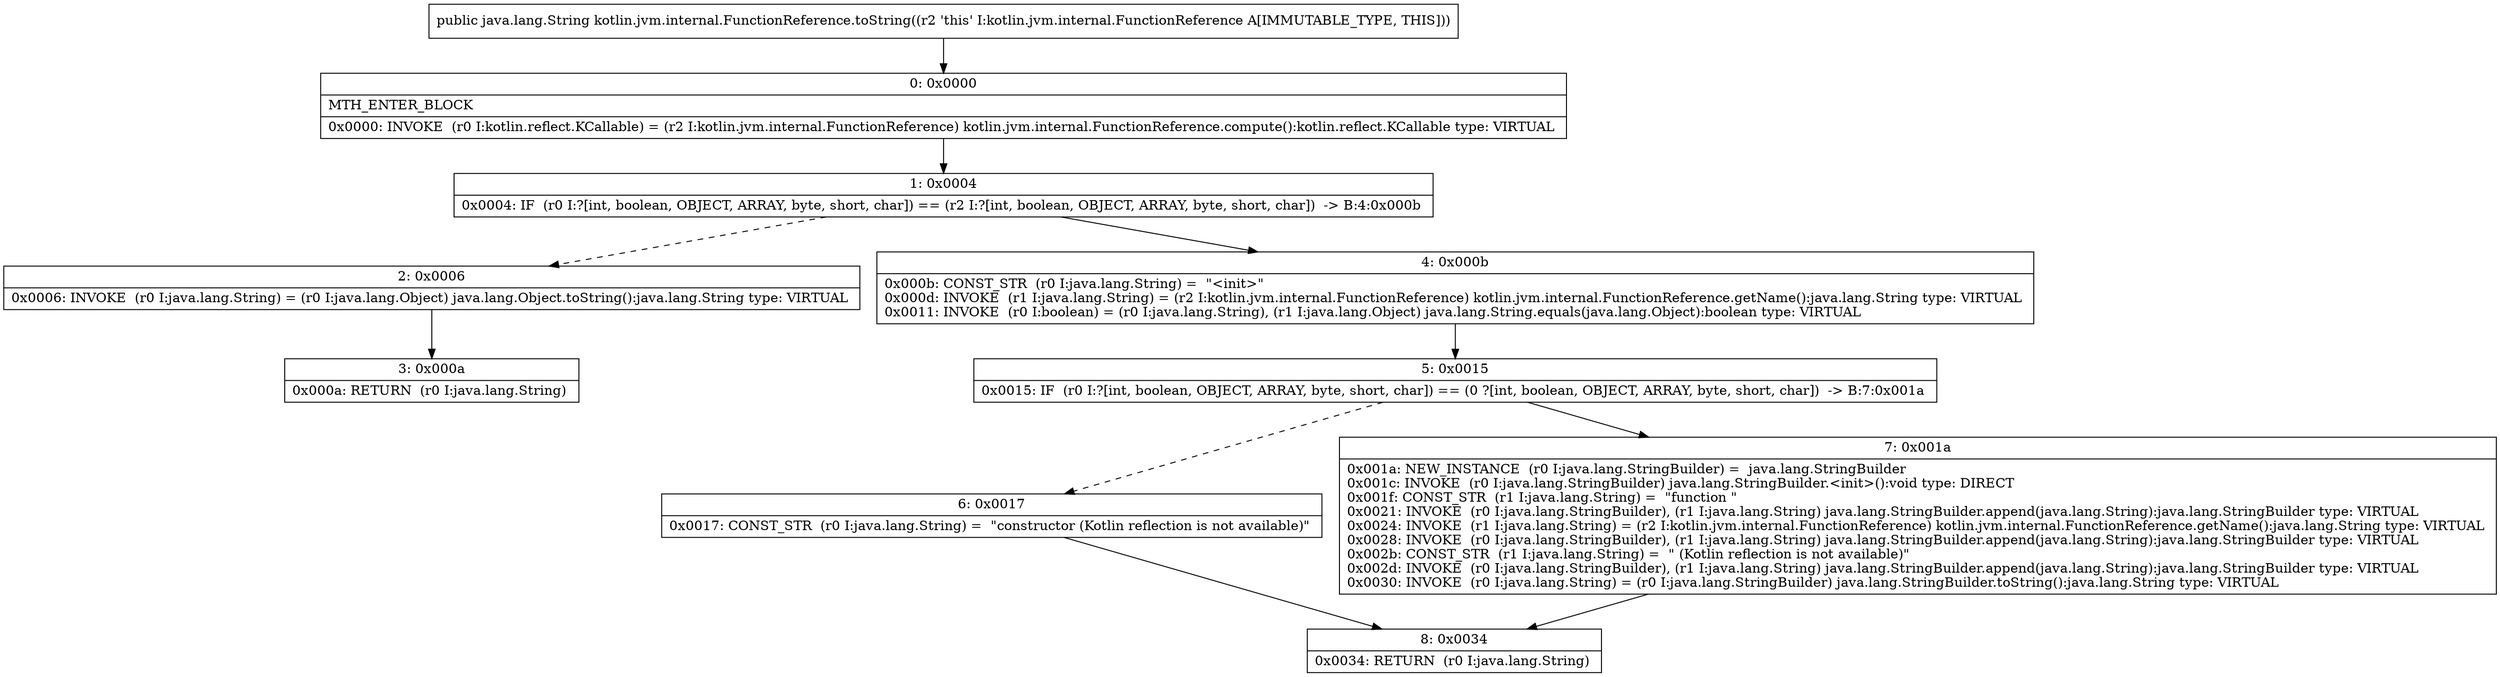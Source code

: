 digraph "CFG forkotlin.jvm.internal.FunctionReference.toString()Ljava\/lang\/String;" {
Node_0 [shape=record,label="{0\:\ 0x0000|MTH_ENTER_BLOCK\l|0x0000: INVOKE  (r0 I:kotlin.reflect.KCallable) = (r2 I:kotlin.jvm.internal.FunctionReference) kotlin.jvm.internal.FunctionReference.compute():kotlin.reflect.KCallable type: VIRTUAL \l}"];
Node_1 [shape=record,label="{1\:\ 0x0004|0x0004: IF  (r0 I:?[int, boolean, OBJECT, ARRAY, byte, short, char]) == (r2 I:?[int, boolean, OBJECT, ARRAY, byte, short, char])  \-\> B:4:0x000b \l}"];
Node_2 [shape=record,label="{2\:\ 0x0006|0x0006: INVOKE  (r0 I:java.lang.String) = (r0 I:java.lang.Object) java.lang.Object.toString():java.lang.String type: VIRTUAL \l}"];
Node_3 [shape=record,label="{3\:\ 0x000a|0x000a: RETURN  (r0 I:java.lang.String) \l}"];
Node_4 [shape=record,label="{4\:\ 0x000b|0x000b: CONST_STR  (r0 I:java.lang.String) =  \"\<init\>\" \l0x000d: INVOKE  (r1 I:java.lang.String) = (r2 I:kotlin.jvm.internal.FunctionReference) kotlin.jvm.internal.FunctionReference.getName():java.lang.String type: VIRTUAL \l0x0011: INVOKE  (r0 I:boolean) = (r0 I:java.lang.String), (r1 I:java.lang.Object) java.lang.String.equals(java.lang.Object):boolean type: VIRTUAL \l}"];
Node_5 [shape=record,label="{5\:\ 0x0015|0x0015: IF  (r0 I:?[int, boolean, OBJECT, ARRAY, byte, short, char]) == (0 ?[int, boolean, OBJECT, ARRAY, byte, short, char])  \-\> B:7:0x001a \l}"];
Node_6 [shape=record,label="{6\:\ 0x0017|0x0017: CONST_STR  (r0 I:java.lang.String) =  \"constructor (Kotlin reflection is not available)\" \l}"];
Node_7 [shape=record,label="{7\:\ 0x001a|0x001a: NEW_INSTANCE  (r0 I:java.lang.StringBuilder) =  java.lang.StringBuilder \l0x001c: INVOKE  (r0 I:java.lang.StringBuilder) java.lang.StringBuilder.\<init\>():void type: DIRECT \l0x001f: CONST_STR  (r1 I:java.lang.String) =  \"function \" \l0x0021: INVOKE  (r0 I:java.lang.StringBuilder), (r1 I:java.lang.String) java.lang.StringBuilder.append(java.lang.String):java.lang.StringBuilder type: VIRTUAL \l0x0024: INVOKE  (r1 I:java.lang.String) = (r2 I:kotlin.jvm.internal.FunctionReference) kotlin.jvm.internal.FunctionReference.getName():java.lang.String type: VIRTUAL \l0x0028: INVOKE  (r0 I:java.lang.StringBuilder), (r1 I:java.lang.String) java.lang.StringBuilder.append(java.lang.String):java.lang.StringBuilder type: VIRTUAL \l0x002b: CONST_STR  (r1 I:java.lang.String) =  \" (Kotlin reflection is not available)\" \l0x002d: INVOKE  (r0 I:java.lang.StringBuilder), (r1 I:java.lang.String) java.lang.StringBuilder.append(java.lang.String):java.lang.StringBuilder type: VIRTUAL \l0x0030: INVOKE  (r0 I:java.lang.String) = (r0 I:java.lang.StringBuilder) java.lang.StringBuilder.toString():java.lang.String type: VIRTUAL \l}"];
Node_8 [shape=record,label="{8\:\ 0x0034|0x0034: RETURN  (r0 I:java.lang.String) \l}"];
MethodNode[shape=record,label="{public java.lang.String kotlin.jvm.internal.FunctionReference.toString((r2 'this' I:kotlin.jvm.internal.FunctionReference A[IMMUTABLE_TYPE, THIS])) }"];
MethodNode -> Node_0;
Node_0 -> Node_1;
Node_1 -> Node_2[style=dashed];
Node_1 -> Node_4;
Node_2 -> Node_3;
Node_4 -> Node_5;
Node_5 -> Node_6[style=dashed];
Node_5 -> Node_7;
Node_6 -> Node_8;
Node_7 -> Node_8;
}

